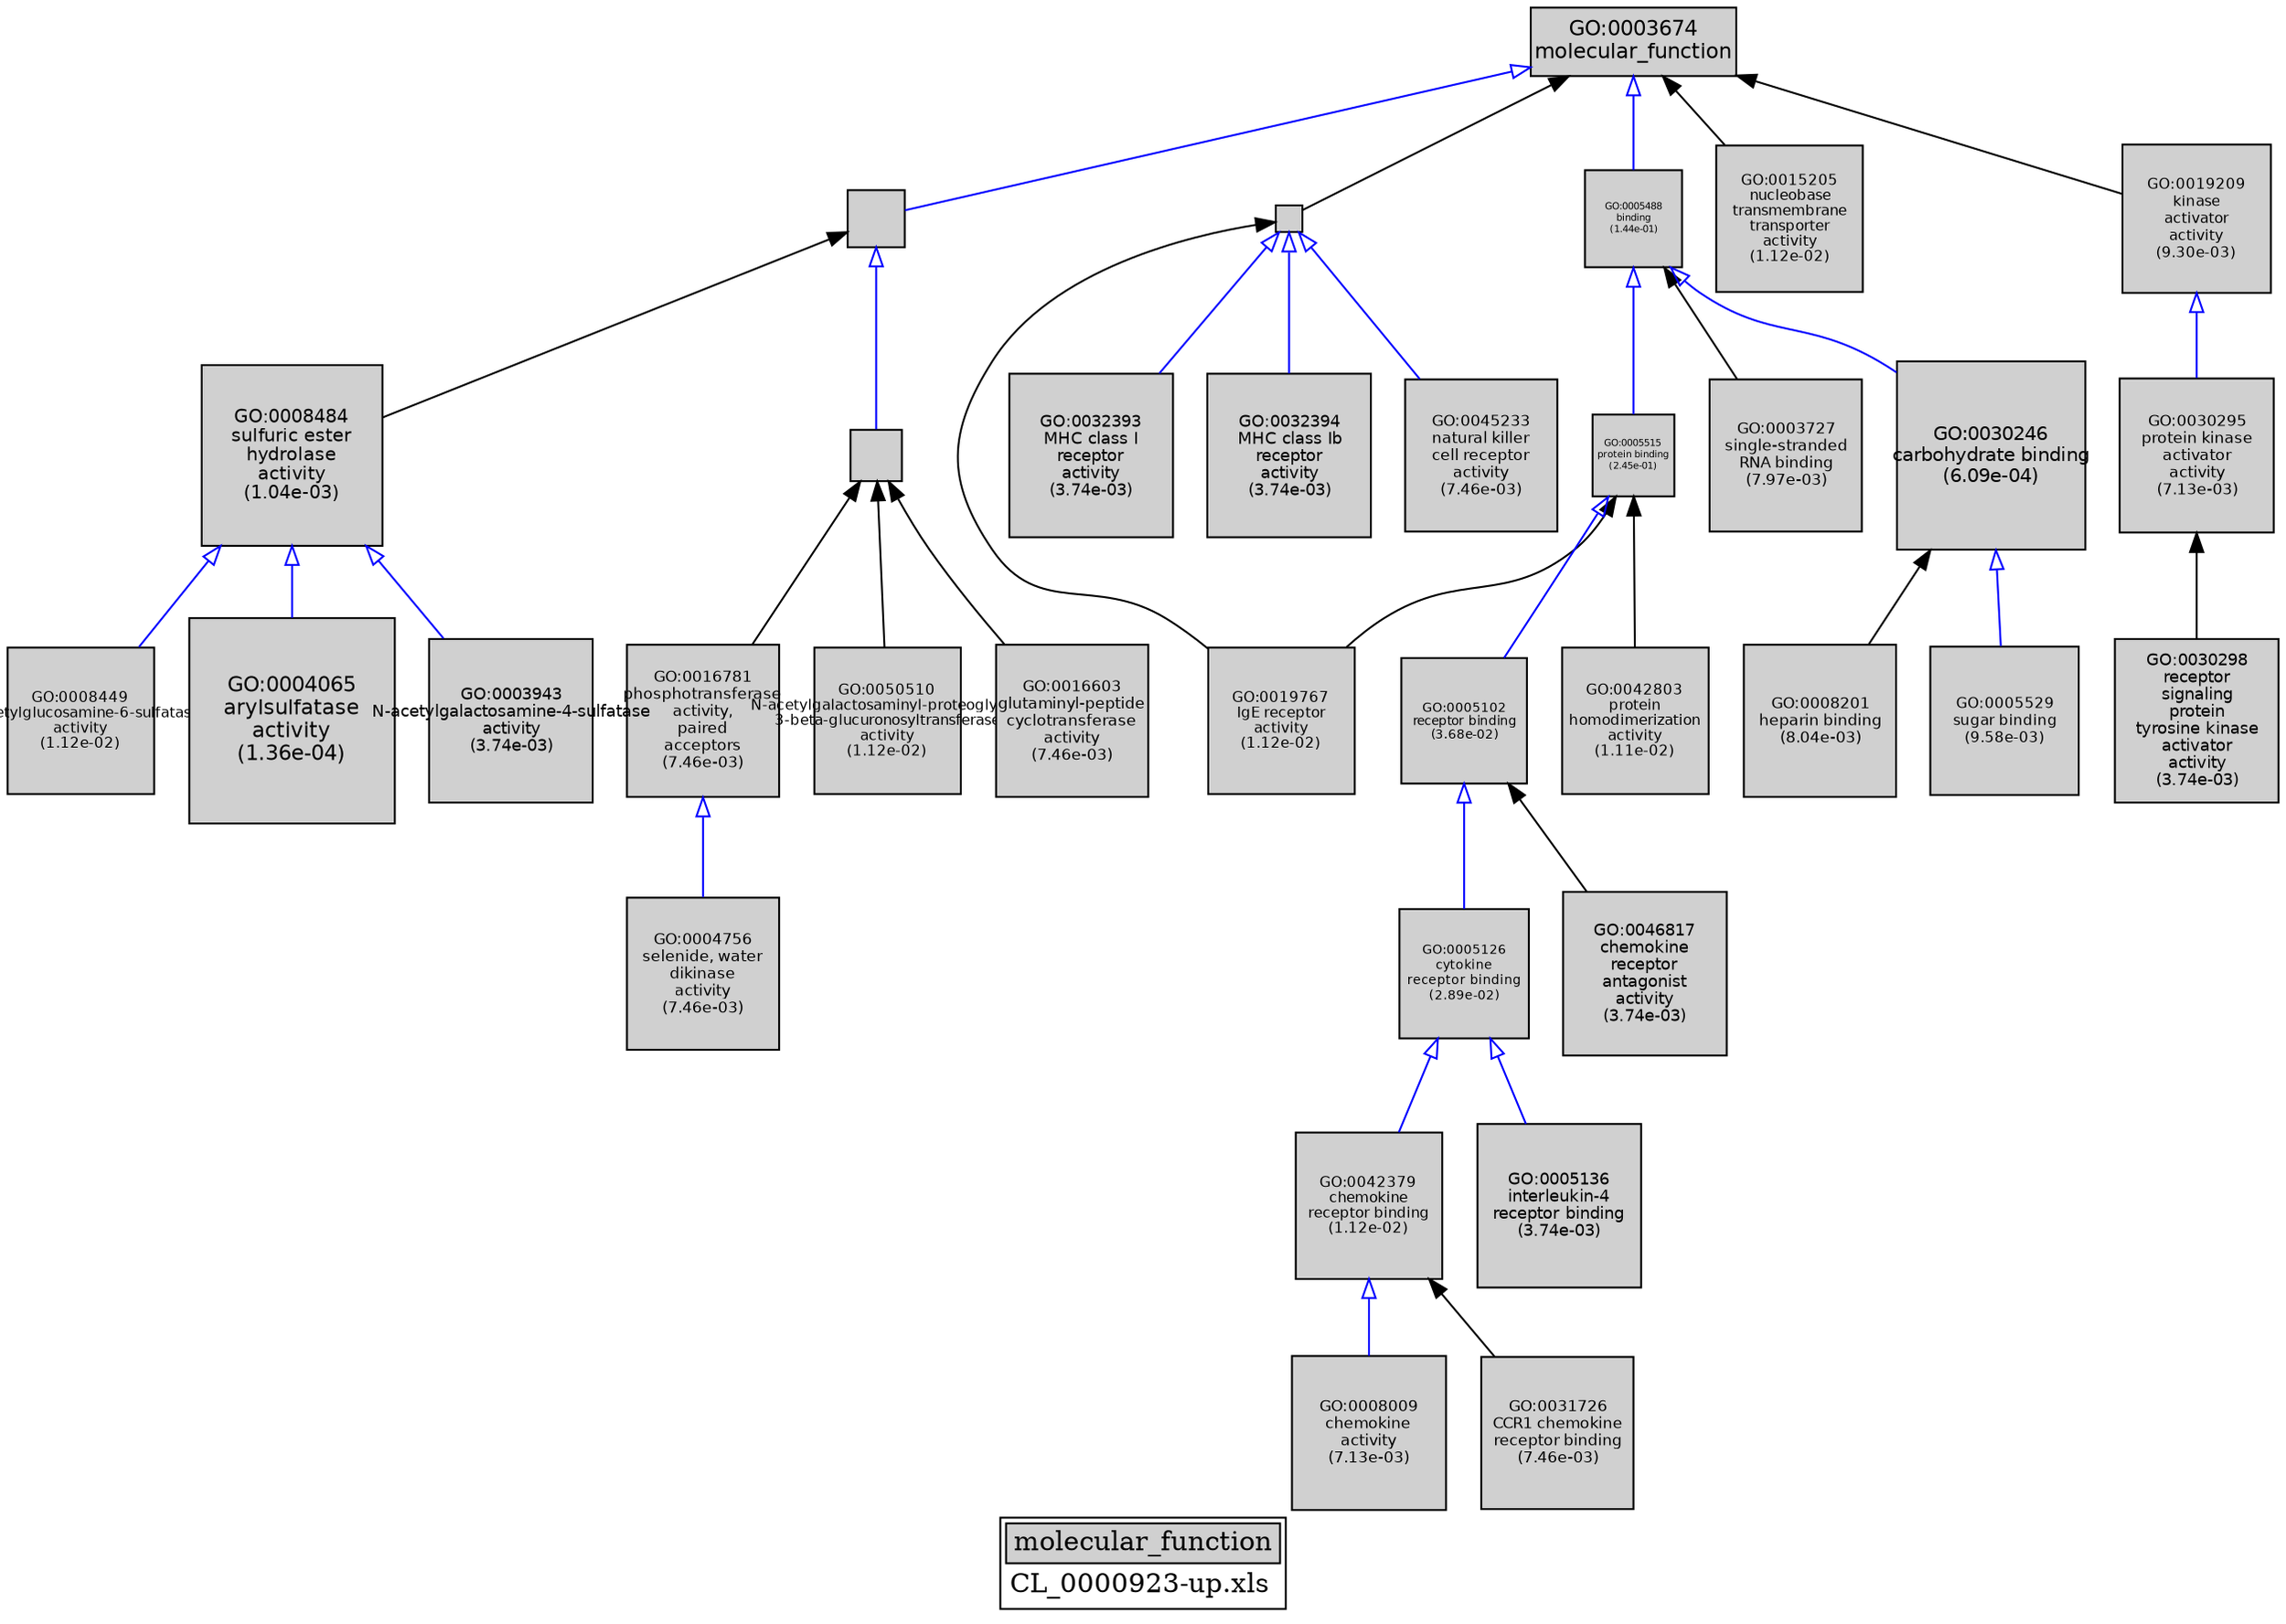 digraph "molecular_function" {
graph [ bgcolor = "#FFFFFF", label = <<TABLE COLOR="black" BGCOLOR="white"><TR><TD COLSPAN="2" BGCOLOR="#D0D0D0"><FONT COLOR="black">molecular_function</FONT></TD></TR><TR><TD BORDER="0">CL_0000923-up.xls</TD></TR></TABLE>> ];
node [ fontname = "Helvetica" ];

subgraph "nodes" {

node [ style = "filled", fixedsize = "true", width = 1, shape = "box", fontsize = 9, fillcolor = "#D0D0D0", fontcolor = "black", color = "black" ];

"GO:0008449" [ URL = "#GO:0008449", label = <<TABLE BORDER="0"><TR><TD>GO:0008449<BR/>N-acetylglucosamine-6-sulfatase<BR/>activity<BR/>(1.12e-02)</TD></TR></TABLE>>, width = 1.06816356469, shape = "box", fontsize = 7.69077766575, height = 1.06816356469 ];
"GO:0005515" [ URL = "#GO:0005515", label = <<TABLE BORDER="0"><TR><TD>GO:0005515<BR/>protein binding<BR/>(2.45e-01)</TD></TR></TABLE>>, width = 0.602880081165, shape = "box", fontsize = 5.0, height = 0.602880081165 ];
"GO:0005488" [ URL = "#GO:0005488", label = <<TABLE BORDER="0"><TR><TD>GO:0005488<BR/>binding<BR/>(1.44e-01)</TD></TR></TABLE>>, width = 0.705135472572, shape = "box", fontsize = 5.07697540251, height = 0.705135472572 ];
"GO:0019767" [ URL = "#GO:0019767", label = <<TABLE BORDER="0"><TR><TD>GO:0019767<BR/>IgE receptor<BR/>activity<BR/>(1.12e-02)</TD></TR></TABLE>>, width = 1.06816356469, shape = "box", fontsize = 7.69077766575, height = 1.06816356469 ];
"GO:0042379" [ URL = "#GO:0042379", label = <<TABLE BORDER="0"><TR><TD>GO:0042379<BR/>chemokine<BR/>receptor binding<BR/>(1.12e-02)</TD></TR></TABLE>>, width = 1.06755176539, shape = "box", fontsize = 7.68637271084, height = 1.06755176539 ];
"GO:0032393" [ URL = "#GO:0032393", label = <<TABLE BORDER="0"><TR><TD>GO:0032393<BR/>MHC class I<BR/>receptor<BR/>activity<BR/>(3.74e-03)</TD></TR></TABLE>>, width = 1.19017306047, shape = "box", fontsize = 8.56924603537, height = 1.19017306047 ];
"GO:0005102" [ URL = "#GO:0005102", label = <<TABLE BORDER="0"><TR><TD>GO:0005102<BR/>receptor binding<BR/>(3.68e-02)</TD></TR></TABLE>>, width = 0.916939487636, shape = "box", fontsize = 6.60196431098, height = 0.916939487636 ];
"GO:0008009" [ URL = "#GO:0008009", label = <<TABLE BORDER="0"><TR><TD>GO:0008009<BR/>chemokine<BR/>activity<BR/>(7.13e-03)</TD></TR></TABLE>>, width = 1.1198460419, shape = "box", fontsize = 8.06289150166, height = 1.1198460419 ];
"GO:0003824" [ URL = "#GO:0003824", label = "", width = 0.410096080146, shape = "box", height = 0.410096080146 ];
"GO:0004756" [ URL = "#GO:0004756", label = <<TABLE BORDER="0"><TR><TD>GO:0004756<BR/>selenide, water<BR/>dikinase<BR/>activity<BR/>(7.46e-03)</TD></TR></TABLE>>, width = 1.11469529266, shape = "box", fontsize = 8.02580610713, height = 1.11469529266 ];
"GO:0016781" [ URL = "#GO:0016781", label = <<TABLE BORDER="0"><TR><TD>GO:0016781<BR/>phosphotransferase<BR/>activity,<BR/>paired<BR/>acceptors<BR/>(7.46e-03)</TD></TR></TABLE>>, width = 1.11469529266, shape = "box", fontsize = 8.02580610713, height = 1.11469529266 ];
"GO:0042803" [ URL = "#GO:0042803", label = <<TABLE BORDER="0"><TR><TD>GO:0042803<BR/>protein<BR/>homodimerization<BR/>activity<BR/>(1.11e-02)</TD></TR></TABLE>>, width = 1.06911548062, shape = "box", fontsize = 7.69763146043, height = 1.06911548062 ];
"GO:0005126" [ URL = "#GO:0005126", label = <<TABLE BORDER="0"><TR><TD>GO:0005126<BR/>cytokine<BR/>receptor binding<BR/>(2.89e-02)</TD></TR></TABLE>>, width = 0.949840425798, shape = "box", fontsize = 6.83885106574, height = 0.949840425798 ];
"GO:0015205" [ URL = "#GO:0015205", label = <<TABLE BORDER="0"><TR><TD>GO:0015205<BR/>nucleobase<BR/>transmembrane<BR/>transporter<BR/>activity<BR/>(1.12e-02)</TD></TR></TABLE>>, width = 1.06816356469, shape = "box", fontsize = 7.69077766575, height = 1.06816356469 ];
"GO:0003727" [ URL = "#GO:0003727", label = <<TABLE BORDER="0"><TR><TD>GO:0003727<BR/>single-stranded<BR/>RNA binding<BR/>(7.97e-03)</TD></TR></TABLE>>, width = 1.10727800461, shape = "box", fontsize = 7.97240163321, height = 1.10727800461 ];
"GO:0004065" [ URL = "#GO:0004065", label = <<TABLE BORDER="0"><TR><TD>GO:0004065<BR/>arylsulfatase<BR/>activity<BR/>(1.36e-04)</TD></TR></TABLE>>, width = 1.5, shape = "box", fontsize = 10.8, height = 1.5 ];
"GO:0004888" [ URL = "#GO:0004888", label = "", width = 0.196984053095, shape = "box", height = 0.196984053095 ];
"GO:0050510" [ URL = "#GO:0050510", label = <<TABLE BORDER="0"><TR><TD>GO:0050510<BR/>N-acetylgalactosaminyl-proteoglycan<BR/>3-beta-glucuronosyltransferase<BR/>activity<BR/>(1.12e-02)</TD></TR></TABLE>>, width = 1.06816356469, shape = "box", fontsize = 7.69077766575, height = 1.06816356469 ];
"GO:0019209" [ URL = "#GO:0019209", label = <<TABLE BORDER="0"><TR><TD>GO:0019209<BR/>kinase<BR/>activator<BR/>activity<BR/>(9.30e-03)</TD></TR></TABLE>>, width = 1.08950733672, shape = "box", fontsize = 7.84445282441, height = 1.08950733672 ];
"GO:0005136" [ URL = "#GO:0005136", label = <<TABLE BORDER="0"><TR><TD>GO:0005136<BR/>interleukin-4<BR/>receptor binding<BR/>(3.74e-03)</TD></TR></TABLE>>, width = 1.19017306047, shape = "box", fontsize = 8.56924603537, height = 1.19017306047 ];
"GO:0003943" [ URL = "#GO:0003943", label = <<TABLE BORDER="0"><TR><TD>GO:0003943<BR/>N-acetylgalactosamine-4-sulfatase<BR/>activity<BR/>(3.74e-03)</TD></TR></TABLE>>, width = 1.19017306047, shape = "box", fontsize = 8.56924603537, height = 1.19017306047 ];
"GO:0030298" [ URL = "#GO:0030298", label = <<TABLE BORDER="0"><TR><TD>GO:0030298<BR/>receptor<BR/>signaling<BR/>protein<BR/>tyrosine kinase<BR/>activator<BR/>activity<BR/>(3.74e-03)</TD></TR></TABLE>>, width = 1.19017306047, shape = "box", fontsize = 8.56924603537, height = 1.19017306047 ];
"GO:0003674" [ URL = "#GO:0003674", label = <<TABLE BORDER="0"><TR><TD>GO:0003674<BR/>molecular_function</TD></TR></TABLE>>, width = 1.5, shape = "box", fontsize = 10.8 ];
"GO:0008201" [ URL = "#GO:0008201", label = <<TABLE BORDER="0"><TR><TD>GO:0008201<BR/>heparin binding<BR/>(8.04e-03)</TD></TR></TABLE>>, width = 1.10618022533, shape = "box", fontsize = 7.96449762237, height = 1.10618022533 ];
"GO:0032394" [ URL = "#GO:0032394", label = <<TABLE BORDER="0"><TR><TD>GO:0032394<BR/>MHC class Ib<BR/>receptor<BR/>activity<BR/>(3.74e-03)</TD></TR></TABLE>>, width = 1.19017306047, shape = "box", fontsize = 8.56924603537, height = 1.19017306047 ];
"GO:0045233" [ URL = "#GO:0045233", label = <<TABLE BORDER="0"><TR><TD>GO:0045233<BR/>natural killer<BR/>cell receptor<BR/>activity<BR/>(7.46e-03)</TD></TR></TABLE>>, width = 1.11469529266, shape = "box", fontsize = 8.02580610713, height = 1.11469529266 ];
"GO:0008484" [ URL = "#GO:0008484", label = <<TABLE BORDER="0"><TR><TD>GO:0008484<BR/>sulfuric ester<BR/>hydrolase<BR/>activity<BR/>(1.04e-03)</TD></TR></TABLE>>, width = 1.31830134135, shape = "box", fontsize = 9.49176965775, height = 1.31830134135 ];
"GO:0005529" [ URL = "#GO:0005529", label = <<TABLE BORDER="0"><TR><TD>GO:0005529<BR/>sugar binding<BR/>(9.58e-03)</TD></TR></TABLE>>, width = 1.08614585051, shape = "box", fontsize = 7.82025012366, height = 1.08614585051 ];
"GO:0046817" [ URL = "#GO:0046817", label = <<TABLE BORDER="0"><TR><TD>GO:0046817<BR/>chemokine<BR/>receptor<BR/>antagonist<BR/>activity<BR/>(3.74e-03)</TD></TR></TABLE>>, width = 1.19017306047, shape = "box", fontsize = 8.56924603537, height = 1.19017306047 ];
"GO:0030246" [ URL = "#GO:0030246", label = <<TABLE BORDER="0"><TR><TD>GO:0030246<BR/>carbohydrate binding<BR/>(6.09e-04)</TD></TR></TABLE>>, width = 1.36869031983, shape = "box", fontsize = 9.85457030276, height = 1.36869031983 ];
"GO:0016740" [ URL = "#GO:0016740", label = "", width = 0.368056380522, shape = "box", height = 0.368056380522 ];
"GO:0016603" [ URL = "#GO:0016603", label = <<TABLE BORDER="0"><TR><TD>GO:0016603<BR/>glutaminyl-peptide<BR/>cyclotransferase<BR/>activity<BR/>(7.46e-03)</TD></TR></TABLE>>, width = 1.11469529266, shape = "box", fontsize = 8.02580610713, height = 1.11469529266 ];
"GO:0031726" [ URL = "#GO:0031726", label = <<TABLE BORDER="0"><TR><TD>GO:0031726<BR/>CCR1 chemokine<BR/>receptor binding<BR/>(7.46e-03)</TD></TR></TABLE>>, width = 1.11469529266, shape = "box", fontsize = 8.02580610713, height = 1.11469529266 ];
"GO:0030295" [ URL = "#GO:0030295", label = <<TABLE BORDER="0"><TR><TD>GO:0030295<BR/>protein kinase<BR/>activator<BR/>activity<BR/>(7.13e-03)</TD></TR></TABLE>>, width = 1.1198460419, shape = "box", fontsize = 8.06289150166, height = 1.1198460419 ];
}
subgraph "edges" {


edge [ dir = "back", weight = 1 ];
subgraph "regulates" {


edge [ color = "cyan", arrowtail = "none" ];
subgraph "positive" {


edge [ color = "green", arrowtail = "vee" ];
}
subgraph "negative" {


edge [ color = "red", arrowtail = "tee" ];
}
}
subgraph "part_of" {


edge [ color = "purple", arrowtail = "diamond", weight = 2.5 ];
}
subgraph "is_a" {


edge [ color = "blue", arrowtail = "empty", weight = 5.0 ];
"GO:0003674" -> "GO:0003824";
"GO:0008484" -> "GO:0008449";
"GO:0042379" -> "GO:0008009";
"GO:0004888" -> "GO:0032394";
"GO:0003824" -> "GO:0016740";
"GO:0005126" -> "GO:0005136";
"GO:0016781" -> "GO:0004756";
"GO:0004888" -> "GO:0045233";
"GO:0008484" -> "GO:0004065";
"GO:0003674" -> "GO:0005488";
"GO:0005488" -> "GO:0005515";
"GO:0005488" -> "GO:0030246";
"GO:0019209" -> "GO:0030295";
"GO:0030246" -> "GO:0005529";
"GO:0005515" -> "GO:0005102";
"GO:0005126" -> "GO:0042379";
"GO:0004888" -> "GO:0032393";
"GO:0005102" -> "GO:0005126";
"GO:0008484" -> "GO:0003943";
}
"GO:0005515" -> "GO:0042803";
"GO:0005488" -> "GO:0003727";
"GO:0005515" -> "GO:0019767";
"GO:0016740" -> "GO:0016603";
"GO:0030246" -> "GO:0008201";
"GO:0003824" -> "GO:0008484";
"GO:0030295" -> "GO:0030298";
"GO:0042379" -> "GO:0031726";
"GO:0005102" -> "GO:0046817";
"GO:0016740" -> "GO:0016781";
"GO:0003674" -> "GO:0004888";
"GO:0003674" -> "GO:0019209";
"GO:0003674" -> "GO:0015205";
"GO:0004888" -> "GO:0019767";
"GO:0016740" -> "GO:0050510";
}
}
